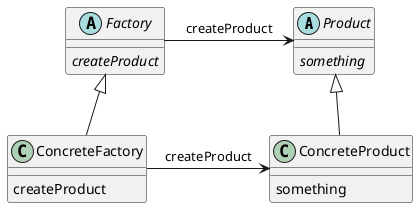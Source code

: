@startuml
abstract Product {
  {method} {abstract} something
}
abstract Factory {
  {method} {abstract} createProduct
}
class ConcreteProduct {
  {method} something
}
class ConcreteFactory {
  {method} createProduct
}

Factory -> Product : createProduct
ConcreteFactory -> ConcreteProduct : createProduct
Product <|-- ConcreteProduct
Factory <|-- ConcreteFactory
@enduml
